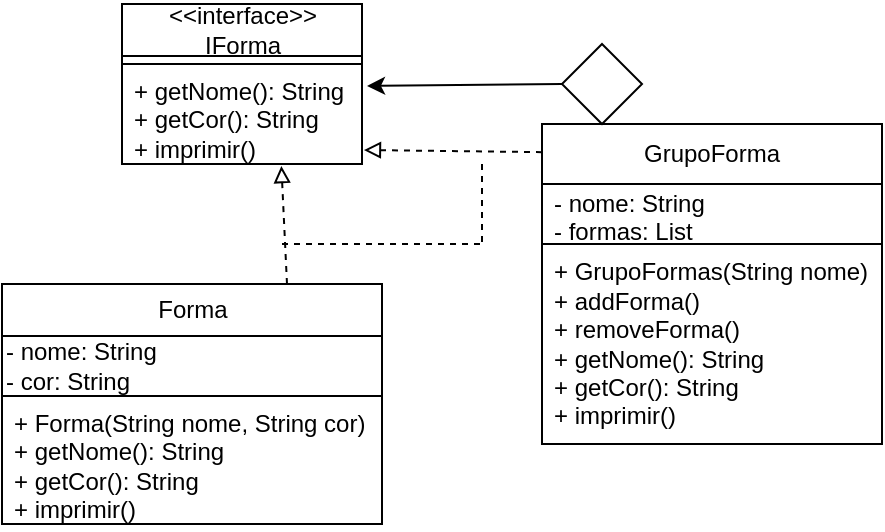 <mxfile>
    <diagram id="FV1s3ZicXbtBwObBkq-W" name="Page-1">
        <mxGraphModel dx="539" dy="270" grid="1" gridSize="10" guides="1" tooltips="1" connect="1" arrows="1" fold="1" page="1" pageScale="1" pageWidth="850" pageHeight="1100" math="0" shadow="0">
            <root>
                <mxCell id="0"/>
                <mxCell id="1" parent="0"/>
                <mxCell id="2" value="Forma" style="swimlane;fontStyle=0;childLayout=stackLayout;horizontal=1;startSize=26;fillColor=none;horizontalStack=0;resizeParent=1;resizeParentMax=0;resizeLast=0;collapsible=1;marginBottom=0;html=1;" parent="1" vertex="1">
                    <mxGeometry x="30" y="220" width="190" height="120" as="geometry"/>
                </mxCell>
                <mxCell id="6" value="&lt;span style=&quot;&quot;&gt;- nome: String&lt;/span&gt;&lt;br style=&quot;&quot;&gt;&lt;div style=&quot;&quot;&gt;&lt;span style=&quot;background-color: initial;&quot;&gt;- cor: String&lt;/span&gt;&lt;/div&gt;" style="text;html=1;strokeColor=none;fillColor=none;align=left;verticalAlign=middle;whiteSpace=wrap;rounded=0;" parent="2" vertex="1">
                    <mxGeometry y="26" width="190" height="30" as="geometry"/>
                </mxCell>
                <mxCell id="3" value="+ Forma(String nome, String cor)&lt;br&gt;+ getNome(): String&lt;br&gt;+ getCor(): String&lt;br&gt;+ imprimir()" style="text;strokeColor=default;fillColor=none;align=left;verticalAlign=top;spacingLeft=4;spacingRight=4;overflow=hidden;rotatable=0;points=[[0,0.5],[1,0.5]];portConstraint=eastwest;whiteSpace=wrap;html=1;" parent="2" vertex="1">
                    <mxGeometry y="56" width="190" height="64" as="geometry"/>
                </mxCell>
                <mxCell id="7" value="GrupoForma" style="swimlane;fontStyle=0;childLayout=stackLayout;horizontal=1;startSize=30;horizontalStack=0;resizeParent=1;resizeParentMax=0;resizeLast=0;collapsible=1;marginBottom=0;whiteSpace=wrap;html=1;strokeColor=default;" parent="1" vertex="1">
                    <mxGeometry x="300" y="140" width="170" height="160" as="geometry"/>
                </mxCell>
                <mxCell id="8" value="- nome: String&lt;br&gt;- formas: List" style="text;strokeColor=none;fillColor=none;align=left;verticalAlign=middle;spacingLeft=4;spacingRight=4;overflow=hidden;points=[[0,0.5],[1,0.5]];portConstraint=eastwest;rotatable=0;whiteSpace=wrap;html=1;" parent="7" vertex="1">
                    <mxGeometry y="30" width="170" height="30" as="geometry"/>
                </mxCell>
                <mxCell id="9" value="+ GrupoFormas(String nome)&lt;br&gt;+ addForma()&lt;br&gt;+ removeForma()&lt;br&gt;+ getNome(): String&lt;br&gt;+ getCor(): String&lt;br&gt;+ imprimir()" style="text;strokeColor=default;fillColor=none;align=left;verticalAlign=middle;spacingLeft=4;spacingRight=4;overflow=hidden;points=[[0,0.5],[1,0.5]];portConstraint=eastwest;rotatable=0;whiteSpace=wrap;html=1;" parent="7" vertex="1">
                    <mxGeometry y="60" width="170" height="100" as="geometry"/>
                </mxCell>
                <mxCell id="11" value="&amp;lt;&amp;lt;interface&amp;gt;&amp;gt;&lt;br&gt;IForma" style="swimlane;fontStyle=0;childLayout=stackLayout;horizontal=1;startSize=26;fillColor=none;horizontalStack=0;resizeParent=1;resizeParentMax=0;resizeLast=0;collapsible=1;marginBottom=0;html=1;" parent="1" vertex="1">
                    <mxGeometry x="90" y="80" width="120" height="80" as="geometry"/>
                </mxCell>
                <mxCell id="14" value="" style="text;html=1;strokeColor=default;fillColor=none;align=center;verticalAlign=middle;whiteSpace=wrap;rounded=0;" parent="11" vertex="1">
                    <mxGeometry y="26" width="120" height="4" as="geometry"/>
                </mxCell>
                <mxCell id="13" value="+ getNome(): String&lt;br&gt;+ getCor(): String&lt;br&gt;+ imprimir()" style="text;strokeColor=default;fillColor=none;align=left;verticalAlign=top;spacingLeft=4;spacingRight=4;overflow=hidden;rotatable=0;points=[[0,0.5],[1,0.5]];portConstraint=eastwest;whiteSpace=wrap;html=1;" parent="11" vertex="1">
                    <mxGeometry y="30" width="120" height="50" as="geometry"/>
                </mxCell>
                <mxCell id="15" value="" style="rhombus;whiteSpace=wrap;html=1;" parent="1" vertex="1">
                    <mxGeometry x="310" y="100" width="40" height="40" as="geometry"/>
                </mxCell>
                <mxCell id="16" value="" style="endArrow=classic;html=1;exitX=0;exitY=0.5;exitDx=0;exitDy=0;entryX=1.021;entryY=0.22;entryDx=0;entryDy=0;entryPerimeter=0;" parent="1" source="15" target="13" edge="1">
                    <mxGeometry width="50" height="50" relative="1" as="geometry">
                        <mxPoint x="250" y="270" as="sourcePoint"/>
                        <mxPoint x="230" y="120" as="targetPoint"/>
                    </mxGeometry>
                </mxCell>
                <mxCell id="19" value="" style="endArrow=block;html=1;entryX=0.664;entryY=1.02;entryDx=0;entryDy=0;entryPerimeter=0;dashed=1;endFill=0;exitX=0.75;exitY=0;exitDx=0;exitDy=0;" parent="1" target="13" edge="1" source="2">
                    <mxGeometry width="50" height="50" relative="1" as="geometry">
                        <mxPoint x="170" y="200" as="sourcePoint"/>
                        <mxPoint x="300" y="220" as="targetPoint"/>
                    </mxGeometry>
                </mxCell>
                <mxCell id="20" value="" style="endArrow=block;html=1;dashed=1;exitX=0;exitY=0.088;exitDx=0;exitDy=0;exitPerimeter=0;endFill=0;entryX=1.008;entryY=0.86;entryDx=0;entryDy=0;entryPerimeter=0;" parent="1" source="7" edge="1" target="13">
                    <mxGeometry width="50" height="50" relative="1" as="geometry">
                        <mxPoint x="290" y="150" as="sourcePoint"/>
                        <mxPoint x="224" y="154" as="targetPoint"/>
                    </mxGeometry>
                </mxCell>
                <mxCell id="22" value="" style="endArrow=none;dashed=1;html=1;" parent="1" edge="1">
                    <mxGeometry width="50" height="50" relative="1" as="geometry">
                        <mxPoint x="170" y="200" as="sourcePoint"/>
                        <mxPoint x="270" y="200" as="targetPoint"/>
                    </mxGeometry>
                </mxCell>
                <mxCell id="23" value="" style="endArrow=none;dashed=1;html=1;" parent="1" edge="1">
                    <mxGeometry width="50" height="50" relative="1" as="geometry">
                        <mxPoint x="270" y="160" as="sourcePoint"/>
                        <mxPoint x="270" y="200" as="targetPoint"/>
                    </mxGeometry>
                </mxCell>
            </root>
        </mxGraphModel>
    </diagram>
</mxfile>